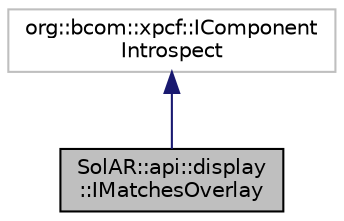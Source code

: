 digraph "SolAR::api::display::IMatchesOverlay"
{
 // LATEX_PDF_SIZE
  edge [fontname="Helvetica",fontsize="10",labelfontname="Helvetica",labelfontsize="10"];
  node [fontname="Helvetica",fontsize="10",shape=record];
  Node1 [label="SolAR::api::display\l::IMatchesOverlay",height=0.2,width=0.4,color="black", fillcolor="grey75", style="filled", fontcolor="black",tooltip="Draws matches between two images. UUID: a801354a-3e00-467c-b390-48c76fa8c53a"];
  Node2 -> Node1 [dir="back",color="midnightblue",fontsize="10",style="solid",fontname="Helvetica"];
  Node2 [label="org::bcom::xpcf::IComponent\lIntrospect",height=0.2,width=0.4,color="grey75", fillcolor="white", style="filled",tooltip=" "];
}
